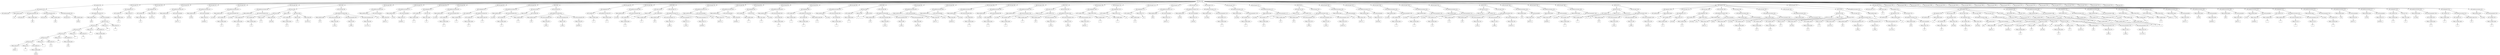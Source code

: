 /*
 * AST in dot format generated by phc -- the PHP compiler
 */

digraph AST {
node_0 [label="AST_php_script"];
node_1 [label="AST_method (29)"];
node_2 [label="AST_signature (32)"];
node_3 [label="AST_method_mod"];
node_4 [label="Token_method_name"];
node_5 [label="fail", shape=box]
node_4 -> node_5;
node_6 [label="AST_formal_parameter (29)"];
node_7 [label="AST_type (29)"];
node_8 [label="Token_variable_name"];
node_9 [label="file", shape=box]
node_8 -> node_9;
node_6 -> node_8;
node_6 -> node_7;
node_10 [label="AST_formal_parameter (29)"];
node_11 [label="AST_type (29)"];
node_12 [label="Token_variable_name"];
node_13 [label="line", shape=box]
node_12 -> node_13;
node_10 -> node_12;
node_10 -> node_11;
node_14 [label="AST_formal_parameter (29)"];
node_15 [label="AST_type (29)"];
node_16 [label="Token_variable_name"];
node_17 [label="reason", shape=box]
node_16 -> node_17;
node_14 -> node_16;
node_14 -> node_15;
node_2 -> node_14;
node_2 -> node_10;
node_2 -> node_6;
node_2 -> node_4;
node_2 -> node_3;
node_18 [label="AST_eval_expr (31)"];
node_19 [label="AST_method_invocation (31)"];
node_20 [label="Token_method_name"];
node_21 [label="print", shape=box]
node_20 -> node_21;
node_22 [label="AST_actual_parameter"];
node_23 [label="AST_bin_op (31)"];
node_24 [label="AST_bin_op (31)"];
node_25 [label="AST_bin_op (31)"];
node_26 [label="AST_bin_op (31)"];
node_27 [label="AST_bin_op (31)"];
node_28 [label="AST_bin_op (31)"];
node_29 [label="Token_string (31)"];
node_30 [label="Failure: '", shape=box]
node_29 -> node_30;
node_31 [label="Token_op (31)"];
node_32 [label=".", shape=box]
node_31 -> node_32;
node_33 [label="AST_variable (31)"];
node_34 [label="Token_variable_name"];
node_35 [label="reason", shape=box]
node_34 -> node_35;
node_33 -> node_34;
node_28 -> node_33;
node_28 -> node_31;
node_28 -> node_29;
node_36 [label="Token_op (31)"];
node_37 [label=".", shape=box]
node_36 -> node_37;
node_38 [label="Token_string (31)"];
node_39 [label="' on ", shape=box]
node_38 -> node_39;
node_27 -> node_38;
node_27 -> node_36;
node_27 -> node_28;
node_40 [label="Token_op (31)"];
node_41 [label=".", shape=box]
node_40 -> node_41;
node_42 [label="AST_variable (31)"];
node_43 [label="Token_variable_name"];
node_44 [label="file", shape=box]
node_43 -> node_44;
node_42 -> node_43;
node_26 -> node_42;
node_26 -> node_40;
node_26 -> node_27;
node_45 [label="Token_op (31)"];
node_46 [label=".", shape=box]
node_45 -> node_46;
node_47 [label="Token_string (31)"];
node_48 [label=":", shape=box]
node_47 -> node_48;
node_25 -> node_47;
node_25 -> node_45;
node_25 -> node_26;
node_49 [label="Token_op (31)"];
node_50 [label=".", shape=box]
node_49 -> node_50;
node_51 [label="AST_variable (31)"];
node_52 [label="Token_variable_name"];
node_53 [label="line", shape=box]
node_52 -> node_53;
node_51 -> node_52;
node_24 -> node_51;
node_24 -> node_49;
node_24 -> node_25;
node_54 [label="Token_op (31)"];
node_55 [label=".", shape=box]
node_54 -> node_55;
node_56 [label="Token_string (31)"];
node_57 [label="", shape=box]
node_56 -> node_57;
node_23 -> node_56;
node_23 -> node_54;
node_23 -> node_24;
node_22 -> node_23;
node_19 -> node_22;
node_19 -> node_20;
node_18 -> node_19;
node_1 -> node_18;
node_1 -> node_2;
node_58 [label="AST_eval_expr (37)"];
node_59 [label="AST_assignment (37)"];
node_60 [label="AST_variable (37)"];
node_61 [label="Token_variable_name"];
node_62 [label="a1", shape=box]
node_61 -> node_62;
node_60 -> node_61;
node_63 [label="Token_string (37)"];
node_64 [label="old value", shape=box]
node_63 -> node_64;
node_59 -> node_63;
node_59 -> node_60;
node_58 -> node_59;
node_65 [label="AST_eval_expr (38)"];
node_66 [label="AST_assignment (38)"];
node_67 [label="AST_variable (38)"];
node_68 [label="Token_variable_name"];
node_69 [label="a2", shape=box]
node_68 -> node_69;
node_67 -> node_68;
node_70 [label="Token_string (38)"];
node_71 [label="my old val..", shape=box]
node_70 -> node_71;
node_66 -> node_70;
node_66 -> node_67;
node_65 -> node_66;
node_72 [label="AST_eval_expr (40)"];
node_73 [label="AST_method_invocation (40)"];
node_74 [label="Token_method_name"];
node_75 [label="echo", shape=box]
node_74 -> node_75;
node_76 [label="AST_actual_parameter"];
node_77 [label="Token_string (40)"];
node_78 [label="about to i..", shape=box]
node_77 -> node_78;
node_76 -> node_77;
node_73 -> node_76;
node_73 -> node_74;
node_72 -> node_73;
node_79 [label="AST_eval_expr (41)"];
node_80 [label="AST_method_invocation (41)"];
node_81 [label="Token_method_name"];
node_82 [label="include", shape=box]
node_81 -> node_82;
node_83 [label="AST_actual_parameter"];
node_84 [label="Token_string (41)"];
node_85 [label="included_v..", shape=box]
node_84 -> node_85;
node_83 -> node_84;
node_80 -> node_83;
node_80 -> node_81;
node_79 -> node_80;
node_86 [label="AST_eval_expr (43)"];
node_87 [label="AST_method_invocation (43)"];
node_88 [label="Token_method_name"];
node_89 [label="var_dump", shape=box]
node_88 -> node_89;
node_90 [label="AST_actual_parameter (43)"];
node_91 [label="AST_variable (43)"];
node_92 [label="Token_variable_name"];
node_93 [label="a1", shape=box]
node_92 -> node_93;
node_91 -> node_92;
node_90 -> node_91;
node_87 -> node_90;
node_87 -> node_88;
node_86 -> node_87;
node_94 [label="AST_eval_expr (44)"];
node_95 [label="AST_method_invocation (44)"];
node_96 [label="Token_method_name"];
node_97 [label="var_dump", shape=box]
node_96 -> node_97;
node_98 [label="AST_actual_parameter (44)"];
node_99 [label="AST_variable (44)"];
node_100 [label="Token_variable_name"];
node_101 [label="a2", shape=box]
node_100 -> node_101;
node_99 -> node_100;
node_98 -> node_99;
node_95 -> node_98;
node_95 -> node_96;
node_94 -> node_95;
node_102 [label="AST_if (46)"];
node_103 [label="AST_bin_op (46)"];
node_104 [label="AST_bin_op (46)"];
node_105 [label="AST_variable (46)"];
node_106 [label="Token_variable_name"];
node_107 [label="a1", shape=box]
node_106 -> node_107;
node_105 -> node_106;
node_108 [label="Token_op (46)"];
node_109 [label="==", shape=box]
node_108 -> node_109;
node_110 [label="Token_string (46)"];
node_111 [label="old value", shape=box]
node_110 -> node_111;
node_104 -> node_110;
node_104 -> node_108;
node_104 -> node_105;
node_112 [label="Token_op (46)"];
node_113 [label="or", shape=box]
node_112 -> node_113;
node_114 [label="AST_bin_op (46)"];
node_115 [label="AST_variable (46)"];
node_116 [label="Token_variable_name"];
node_117 [label="a2", shape=box]
node_116 -> node_117;
node_115 -> node_116;
node_118 [label="Token_op (46)"];
node_119 [label="==", shape=box]
node_118 -> node_119;
node_120 [label="Token_string (46)"];
node_121 [label="my old val..", shape=box]
node_120 -> node_121;
node_114 -> node_120;
node_114 -> node_118;
node_114 -> node_115;
node_103 -> node_114;
node_103 -> node_112;
node_103 -> node_104;
node_122 [label="AST_eval_expr (48)"];
node_123 [label="AST_method_invocation (48)"];
node_124 [label="Token_method_name"];
node_125 [label="fail", shape=box]
node_124 -> node_125;
node_126 [label="AST_actual_parameter (48)"];
node_127 [label="Token_string (48)"];
node_128 [label="__FILE__", shape=box]
node_127 -> node_128;
node_126 -> node_127;
node_129 [label="AST_actual_parameter (48)"];
node_130 [label="Token_int (48)"];
node_131 [label="__LINE__", shape=box]
node_130 -> node_131;
node_129 -> node_130;
node_132 [label="AST_actual_parameter (48)"];
node_133 [label="Token_string (48)"];
node_134 [label="var overwr..", shape=box]
node_133 -> node_134;
node_132 -> node_133;
node_123 -> node_132;
node_123 -> node_129;
node_123 -> node_126;
node_123 -> node_124;
node_122 -> node_123;
node_102 -> node_122;
node_102 -> node_103;
node_135 [label="AST_eval_expr (56)"];
node_136 [label="AST_method_invocation (56)"];
node_137 [label="Token_method_name"];
node_138 [label="echo", shape=box]
node_137 -> node_138;
node_139 [label="AST_actual_parameter"];
node_140 [label="Token_string (56)"];
node_141 [label="about to i..", shape=box]
node_140 -> node_141;
node_139 -> node_140;
node_136 -> node_139;
node_136 -> node_137;
node_135 -> node_136;
node_142 [label="AST_eval_expr (57)"];
node_143 [label="AST_method_invocation (57)"];
node_144 [label="Token_method_name"];
node_145 [label="include", shape=box]
node_144 -> node_145;
node_146 [label="AST_actual_parameter"];
node_147 [label="Token_string (57)"];
node_148 [label="included_c..", shape=box]
node_147 -> node_148;
node_146 -> node_147;
node_143 -> node_146;
node_143 -> node_144;
node_142 -> node_143;
node_149 [label="AST_eval_expr (59)"];
node_150 [label="AST_assignment (59)"];
node_151 [label="AST_variable (59)"];
node_152 [label="Token_variable_name"];
node_153 [label="b", shape=box]
node_152 -> node_153;
node_151 -> node_152;
node_154 [label="AST_new (59)"];
node_155 [label="Token_class_name"];
node_156 [label="B", shape=box]
node_155 -> node_156;
node_154 -> node_155;
node_150 -> node_154;
node_150 -> node_151;
node_149 -> node_150;
node_157 [label="AST_eval_expr (60)"];
node_158 [label="AST_method_invocation (60)"];
node_159 [label="Token_method_name"];
node_160 [label="var_dump", shape=box]
node_159 -> node_160;
node_161 [label="AST_actual_parameter (60)"];
node_162 [label="AST_variable (60)"];
node_163 [label="Token_variable_name"];
node_164 [label="b", shape=box]
node_163 -> node_164;
node_162 -> node_163;
node_161 -> node_162;
node_158 -> node_161;
node_158 -> node_159;
node_157 -> node_158;
node_165 [label="AST_eval_expr (61)"];
node_166 [label="AST_assignment (61)"];
node_167 [label="AST_variable (61)"];
node_168 [label="Token_variable_name"];
node_169 [label="b", shape=box]
node_168 -> node_169;
node_167 -> node_168;
node_170 [label="AST_method_invocation (61)"];
node_171 [label="AST_variable (61)"];
node_172 [label="Token_variable_name"];
node_173 [label="b", shape=box]
node_172 -> node_173;
node_171 -> node_172;
node_174 [label="Token_method_name (61)"];
node_175 [label="b", shape=box]
node_174 -> node_175;
node_170 -> node_174;
node_170 -> node_171;
node_166 -> node_170;
node_166 -> node_167;
node_165 -> node_166;
node_176 [label="AST_eval_expr (62)"];
node_177 [label="AST_method_invocation (62)"];
node_178 [label="Token_method_name"];
node_179 [label="var_dump", shape=box]
node_178 -> node_179;
node_180 [label="AST_actual_parameter (62)"];
node_181 [label="AST_variable (62)"];
node_182 [label="Token_variable_name"];
node_183 [label="b", shape=box]
node_182 -> node_183;
node_181 -> node_182;
node_180 -> node_181;
node_177 -> node_180;
node_177 -> node_178;
node_176 -> node_177;
node_184 [label="AST_if (63)"];
node_185 [label="AST_unary_op (63)"];
node_186 [label="Token_op (63)"];
node_187 [label="!", shape=box]
node_186 -> node_187;
node_188 [label="AST_variable (63)"];
node_189 [label="Token_variable_name"];
node_190 [label="b", shape=box]
node_189 -> node_190;
node_188 -> node_189;
node_185 -> node_188;
node_185 -> node_186;
node_191 [label="AST_eval_expr (65)"];
node_192 [label="AST_method_invocation (65)"];
node_193 [label="Token_method_name"];
node_194 [label="fail", shape=box]
node_193 -> node_194;
node_195 [label="AST_actual_parameter (65)"];
node_196 [label="Token_string (65)"];
node_197 [label="__FILE__", shape=box]
node_196 -> node_197;
node_195 -> node_196;
node_198 [label="AST_actual_parameter (65)"];
node_199 [label="Token_int (65)"];
node_200 [label="__LINE__", shape=box]
node_199 -> node_200;
node_198 -> node_199;
node_201 [label="AST_actual_parameter (65)"];
node_202 [label="Token_string (65)"];
node_203 [label="included c..", shape=box]
node_202 -> node_203;
node_201 -> node_202;
node_192 -> node_201;
node_192 -> node_198;
node_192 -> node_195;
node_192 -> node_193;
node_191 -> node_192;
node_184 -> node_191;
node_184 -> node_185;
node_204 [label="AST_eval_expr (67)"];
node_205 [label="AST_assignment (67)"];
node_206 [label="AST_variable (67)"];
node_207 [label="Token_variable_name"];
node_208 [label="b", shape=box]
node_207 -> node_208;
node_206 -> node_207;
node_209 [label="AST_method_invocation (67)"];
node_210 [label="Token_method_name"];
node_211 [label="b", shape=box]
node_210 -> node_211;
node_209 -> node_210;
node_205 -> node_209;
node_205 -> node_206;
node_204 -> node_205;
node_212 [label="AST_eval_expr (68)"];
node_213 [label="AST_method_invocation (68)"];
node_214 [label="Token_method_name"];
node_215 [label="var_dump", shape=box]
node_214 -> node_215;
node_216 [label="AST_actual_parameter (68)"];
node_217 [label="AST_variable (68)"];
node_218 [label="Token_variable_name"];
node_219 [label="b", shape=box]
node_218 -> node_219;
node_217 -> node_218;
node_216 -> node_217;
node_213 -> node_216;
node_213 -> node_214;
node_212 -> node_213;
node_220 [label="AST_if (69)"];
node_221 [label="AST_unary_op (69)"];
node_222 [label="Token_op (69)"];
node_223 [label="!", shape=box]
node_222 -> node_223;
node_224 [label="AST_variable (69)"];
node_225 [label="Token_variable_name"];
node_226 [label="b", shape=box]
node_225 -> node_226;
node_224 -> node_225;
node_221 -> node_224;
node_221 -> node_222;
node_227 [label="AST_eval_expr (71)"];
node_228 [label="AST_method_invocation (71)"];
node_229 [label="Token_method_name"];
node_230 [label="fail", shape=box]
node_229 -> node_230;
node_231 [label="AST_actual_parameter (71)"];
node_232 [label="Token_string (71)"];
node_233 [label="__FILE__", shape=box]
node_232 -> node_233;
node_231 -> node_232;
node_234 [label="AST_actual_parameter (71)"];
node_235 [label="Token_int (71)"];
node_236 [label="__LINE__", shape=box]
node_235 -> node_236;
node_234 -> node_235;
node_237 [label="AST_actual_parameter (71)"];
node_238 [label="Token_string (71)"];
node_239 [label="included f..", shape=box]
node_238 -> node_239;
node_237 -> node_238;
node_228 -> node_237;
node_228 -> node_234;
node_228 -> node_231;
node_228 -> node_229;
node_227 -> node_228;
node_220 -> node_227;
node_220 -> node_221;
node_240 [label="AST_eval_expr (79)"];
node_241 [label="AST_method_invocation (79)"];
node_242 [label="Token_method_name"];
node_243 [label="echo", shape=box]
node_242 -> node_243;
node_244 [label="AST_actual_parameter"];
node_245 [label="Token_string (79)"];
node_246 [label="about to i..", shape=box]
node_245 -> node_246;
node_244 -> node_245;
node_241 -> node_244;
node_241 -> node_242;
node_240 -> node_241;
node_247 [label="AST_eval_expr (80)"];
node_248 [label="AST_method_invocation (80)"];
node_249 [label="Token_method_name"];
node_250 [label="include", shape=box]
node_249 -> node_250;
node_251 [label="AST_actual_parameter"];
node_252 [label="Token_string (80)"];
node_253 [label="included_c..", shape=box]
node_252 -> node_253;
node_251 -> node_252;
node_248 -> node_251;
node_248 -> node_249;
node_247 -> node_248;
node_254 [label="AST_eval_expr (82)"];
node_255 [label="AST_assignment (82)"];
node_256 [label="AST_variable (82)"];
node_257 [label="Token_variable_name"];
node_258 [label="c", shape=box]
node_257 -> node_258;
node_256 -> node_257;
node_259 [label="AST_new (82)"];
node_260 [label="Token_class_name"];
node_261 [label="C", shape=box]
node_260 -> node_261;
node_259 -> node_260;
node_255 -> node_259;
node_255 -> node_256;
node_254 -> node_255;
node_262 [label="AST_eval_expr (83)"];
node_263 [label="AST_method_invocation (83)"];
node_264 [label="Token_method_name"];
node_265 [label="var_dump", shape=box]
node_264 -> node_265;
node_266 [label="AST_actual_parameter (83)"];
node_267 [label="AST_variable (83)"];
node_268 [label="Token_variable_name"];
node_269 [label="c", shape=box]
node_268 -> node_269;
node_267 -> node_268;
node_266 -> node_267;
node_263 -> node_266;
node_263 -> node_264;
node_262 -> node_263;
node_270 [label="AST_eval_expr (84)"];
node_271 [label="AST_assignment (84)"];
node_272 [label="AST_variable (84)"];
node_273 [label="Token_variable_name"];
node_274 [label="c", shape=box]
node_273 -> node_274;
node_272 -> node_273;
node_275 [label="AST_method_invocation (84)"];
node_276 [label="AST_variable (84)"];
node_277 [label="Token_variable_name"];
node_278 [label="c", shape=box]
node_277 -> node_278;
node_276 -> node_277;
node_279 [label="Token_method_name (84)"];
node_280 [label="cc", shape=box]
node_279 -> node_280;
node_275 -> node_279;
node_275 -> node_276;
node_271 -> node_275;
node_271 -> node_272;
node_270 -> node_271;
node_281 [label="AST_eval_expr (85)"];
node_282 [label="AST_method_invocation (85)"];
node_283 [label="Token_method_name"];
node_284 [label="var_dump", shape=box]
node_283 -> node_284;
node_285 [label="AST_actual_parameter (85)"];
node_286 [label="AST_variable (85)"];
node_287 [label="Token_variable_name"];
node_288 [label="c", shape=box]
node_287 -> node_288;
node_286 -> node_287;
node_285 -> node_286;
node_282 -> node_285;
node_282 -> node_283;
node_281 -> node_282;
node_289 [label="AST_if (86)"];
node_290 [label="AST_bin_op (86)"];
node_291 [label="AST_variable (86)"];
node_292 [label="Token_variable_name"];
node_293 [label="c", shape=box]
node_292 -> node_293;
node_291 -> node_292;
node_294 [label="Token_op (86)"];
node_295 [label="!=", shape=box]
node_294 -> node_295;
node_296 [label="Token_int (86)"];
node_297 [label="7", shape=box]
node_296 -> node_297;
node_290 -> node_296;
node_290 -> node_294;
node_290 -> node_291;
node_298 [label="AST_eval_expr (88)"];
node_299 [label="AST_method_invocation (88)"];
node_300 [label="Token_method_name"];
node_301 [label="fail", shape=box]
node_300 -> node_301;
node_302 [label="AST_actual_parameter (88)"];
node_303 [label="Token_string (88)"];
node_304 [label="__FILE__", shape=box]
node_303 -> node_304;
node_302 -> node_303;
node_305 [label="AST_actual_parameter (88)"];
node_306 [label="Token_int (88)"];
node_307 [label="__LINE__", shape=box]
node_306 -> node_307;
node_305 -> node_306;
node_308 [label="AST_actual_parameter (88)"];
node_309 [label="Token_string (88)"];
node_310 [label="class with..", shape=box]
node_309 -> node_310;
node_308 -> node_309;
node_299 -> node_308;
node_299 -> node_305;
node_299 -> node_302;
node_299 -> node_300;
node_298 -> node_299;
node_289 -> node_298;
node_289 -> node_290;
node_311 [label="AST_eval_expr (95)"];
node_312 [label="AST_method_invocation (95)"];
node_313 [label="Token_method_name"];
node_314 [label="echo", shape=box]
node_313 -> node_314;
node_315 [label="AST_actual_parameter"];
node_316 [label="Token_string (95)"];
node_317 [label="about to i..", shape=box]
node_316 -> node_317;
node_315 -> node_316;
node_312 -> node_315;
node_312 -> node_313;
node_311 -> node_312;
node_318 [label="AST_eval_expr (96)"];
node_319 [label="AST_method_invocation (96)"];
node_320 [label="Token_method_name"];
node_321 [label="include", shape=box]
node_320 -> node_321;
node_322 [label="AST_actual_parameter"];
node_323 [label="Token_string (96)"];
node_324 [label="include_di..", shape=box]
node_323 -> node_324;
node_322 -> node_323;
node_319 -> node_322;
node_319 -> node_320;
node_318 -> node_319;
node_325 [label="AST_eval_expr (98)"];
node_326 [label="AST_method_invocation (98)"];
node_327 [label="Token_method_name"];
node_328 [label="var_dump", shape=box]
node_327 -> node_328;
node_329 [label="AST_actual_parameter (98)"];
node_330 [label="AST_variable (98)"];
node_331 [label="Token_variable_name"];
node_332 [label="f", shape=box]
node_331 -> node_332;
node_330 -> node_331;
node_329 -> node_330;
node_326 -> node_329;
node_326 -> node_327;
node_325 -> node_326;
node_333 [label="AST_eval_expr (99)"];
node_334 [label="AST_method_invocation (99)"];
node_335 [label="Token_method_name"];
node_336 [label="var_dump", shape=box]
node_335 -> node_336;
node_337 [label="AST_actual_parameter (99)"];
node_338 [label="AST_variable (99)"];
node_339 [label="Token_variable_name"];
node_340 [label="a", shape=box]
node_339 -> node_340;
node_338 -> node_339;
node_337 -> node_338;
node_334 -> node_337;
node_334 -> node_335;
node_333 -> node_334;
node_341 [label="AST_eval_expr (100)"];
node_342 [label="AST_method_invocation (100)"];
node_343 [label="Token_method_name"];
node_344 [label="var_dump", shape=box]
node_343 -> node_344;
node_345 [label="AST_actual_parameter (100)"];
node_346 [label="AST_variable (100)"];
node_347 [label="Token_variable_name"];
node_348 [label="x", shape=box]
node_347 -> node_348;
node_346 -> node_347;
node_345 -> node_346;
node_342 -> node_345;
node_342 -> node_343;
node_341 -> node_342;
node_349 [label="AST_if (101)"];
node_350 [label="AST_unary_op (101)"];
node_351 [label="Token_op (101)"];
node_352 [label="!", shape=box]
node_351 -> node_352;
node_353 [label="AST_variable (101)"];
node_354 [label="Token_variable_name"];
node_355 [label="x", shape=box]
node_354 -> node_355;
node_353 -> node_354;
node_350 -> node_353;
node_350 -> node_351;
node_356 [label="AST_eval_expr (103)"];
node_357 [label="AST_method_invocation (103)"];
node_358 [label="Token_method_name"];
node_359 [label="fail", shape=box]
node_358 -> node_359;
node_360 [label="AST_actual_parameter (103)"];
node_361 [label="Token_string (103)"];
node_362 [label="__FILE__", shape=box]
node_361 -> node_362;
node_360 -> node_361;
node_363 [label="AST_actual_parameter (103)"];
node_364 [label="Token_int (103)"];
node_365 [label="__LINE__", shape=box]
node_364 -> node_365;
node_363 -> node_364;
node_366 [label="AST_actual_parameter (103)"];
node_367 [label="Token_string (103)"];
node_368 [label="directory ..", shape=box]
node_367 -> node_368;
node_366 -> node_367;
node_357 -> node_366;
node_357 -> node_363;
node_357 -> node_360;
node_357 -> node_358;
node_356 -> node_357;
node_349 -> node_356;
node_349 -> node_350;
node_369 [label="AST_eval_expr (109)"];
node_370 [label="AST_assignment (109)"];
node_371 [label="AST_variable (109)"];
node_372 [label="Token_variable_name"];
node_373 [label="x", shape=box]
node_372 -> node_373;
node_371 -> node_372;
node_374 [label="Token_string (109)"];
node_375 [label="zzz", shape=box]
node_374 -> node_375;
node_370 -> node_374;
node_370 -> node_371;
node_369 -> node_370;
node_376 [label="AST_eval_expr (110)"];
node_377 [label="AST_assignment (110)"];
node_378 [label="AST_variable (110)"];
node_379 [label="Token_variable_name"];
node_380 [label="y", shape=box]
node_379 -> node_380;
node_378 -> node_379;
node_381 [label="Token_string (110)"];
node_382 [label="zzz", shape=box]
node_381 -> node_382;
node_377 -> node_381;
node_377 -> node_378;
node_376 -> node_377;
node_383 [label="AST_eval_expr (111)"];
node_384 [label="AST_assignment (111)"];
node_385 [label="AST_variable (111)"];
node_386 [label="Token_variable_name"];
node_387 [label="xx", shape=box]
node_386 -> node_387;
node_385 -> node_386;
node_388 [label="Token_string (111)"];
node_389 [label="zzz", shape=box]
node_388 -> node_389;
node_384 -> node_388;
node_384 -> node_385;
node_383 -> node_384;
node_390 [label="AST_eval_expr (112)"];
node_391 [label="AST_method_invocation (112)"];
node_392 [label="Token_method_name"];
node_393 [label="echo", shape=box]
node_392 -> node_393;
node_394 [label="AST_actual_parameter"];
node_395 [label="Token_string (112)"];
node_396 [label="about to i..", shape=box]
node_395 -> node_396;
node_394 -> node_395;
node_391 -> node_394;
node_391 -> node_392;
node_390 -> node_391;
node_397 [label="AST_eval_expr (113)"];
node_398 [label="AST_method_invocation (113)"];
node_399 [label="Token_method_name"];
node_400 [label="include", shape=box]
node_399 -> node_400;
node_401 [label="AST_actual_parameter"];
node_402 [label="Token_string (113)"];
node_403 [label="./test/sub..", shape=box]
node_402 -> node_403;
node_401 -> node_402;
node_398 -> node_401;
node_398 -> node_399;
node_397 -> node_398;
node_404 [label="AST_eval_expr (115)"];
node_405 [label="AST_method_invocation (115)"];
node_406 [label="Token_method_name"];
node_407 [label="var_dump", shape=box]
node_406 -> node_407;
node_408 [label="AST_actual_parameter (115)"];
node_409 [label="AST_variable (115)"];
node_410 [label="Token_variable_name"];
node_411 [label="x", shape=box]
node_410 -> node_411;
node_409 -> node_410;
node_408 -> node_409;
node_405 -> node_408;
node_405 -> node_406;
node_404 -> node_405;
node_412 [label="AST_eval_expr (116)"];
node_413 [label="AST_method_invocation (116)"];
node_414 [label="Token_method_name"];
node_415 [label="var_dump", shape=box]
node_414 -> node_415;
node_416 [label="AST_actual_parameter (116)"];
node_417 [label="AST_variable (116)"];
node_418 [label="Token_variable_name"];
node_419 [label="y", shape=box]
node_418 -> node_419;
node_417 -> node_418;
node_416 -> node_417;
node_413 -> node_416;
node_413 -> node_414;
node_412 -> node_413;
node_420 [label="AST_eval_expr (117)"];
node_421 [label="AST_method_invocation (117)"];
node_422 [label="Token_method_name"];
node_423 [label="var_dump", shape=box]
node_422 -> node_423;
node_424 [label="AST_actual_parameter (117)"];
node_425 [label="AST_variable (117)"];
node_426 [label="Token_variable_name"];
node_427 [label="xx", shape=box]
node_426 -> node_427;
node_425 -> node_426;
node_424 -> node_425;
node_421 -> node_424;
node_421 -> node_422;
node_420 -> node_421;
node_428 [label="AST_if (118)"];
node_429 [label="AST_unary_op (118)"];
node_430 [label="Token_op (118)"];
node_431 [label="!", shape=box]
node_430 -> node_431;
node_432 [label="AST_variable (118)"];
node_433 [label="Token_variable_name"];
node_434 [label="xx", shape=box]
node_433 -> node_434;
node_432 -> node_433;
node_429 -> node_432;
node_429 -> node_430;
node_435 [label="AST_eval_expr (120)"];
node_436 [label="AST_method_invocation (120)"];
node_437 [label="Token_method_name"];
node_438 [label="fail", shape=box]
node_437 -> node_438;
node_439 [label="AST_actual_parameter (120)"];
node_440 [label="Token_string (120)"];
node_441 [label="__FILE__", shape=box]
node_440 -> node_441;
node_439 -> node_440;
node_442 [label="AST_actual_parameter (120)"];
node_443 [label="Token_int (120)"];
node_444 [label="__LINE__", shape=box]
node_443 -> node_444;
node_442 -> node_443;
node_445 [label="AST_actual_parameter (120)"];
node_446 [label="Token_string (120)"];
node_447 [label="current wo..", shape=box]
node_446 -> node_447;
node_445 -> node_446;
node_436 -> node_445;
node_436 -> node_442;
node_436 -> node_439;
node_436 -> node_437;
node_435 -> node_436;
node_428 -> node_435;
node_428 -> node_429;
node_448 [label="AST_eval_expr (126)"];
node_449 [label="AST_method_invocation (126)"];
node_450 [label="Token_method_name"];
node_451 [label="echo", shape=box]
node_450 -> node_451;
node_452 [label="AST_actual_parameter"];
node_453 [label="Token_string (126)"];
node_454 [label="about to i..", shape=box]
node_453 -> node_454;
node_452 -> node_453;
node_449 -> node_452;
node_449 -> node_450;
node_448 -> node_449;
node_455 [label="AST_eval_expr (127)"];
node_456 [label="AST_method_invocation (127)"];
node_457 [label="Token_method_name"];
node_458 [label="include", shape=box]
node_457 -> node_458;
node_459 [label="AST_actual_parameter"];
node_460 [label="Token_string (127)"];
node_461 [label="test/subje..", shape=box]
node_460 -> node_461;
node_459 -> node_460;
node_456 -> node_459;
node_456 -> node_457;
node_455 -> node_456;
node_462 [label="AST_eval_expr (129)"];
node_463 [label="AST_method_invocation (129)"];
node_464 [label="Token_method_name"];
node_465 [label="var_dump", shape=box]
node_464 -> node_465;
node_466 [label="AST_actual_parameter (129)"];
node_467 [label="AST_variable (129)"];
node_468 [label="Token_variable_name"];
node_469 [label="x", shape=box]
node_468 -> node_469;
node_467 -> node_468;
node_466 -> node_467;
node_463 -> node_466;
node_463 -> node_464;
node_462 -> node_463;
node_470 [label="AST_eval_expr (130)"];
node_471 [label="AST_method_invocation (130)"];
node_472 [label="Token_method_name"];
node_473 [label="var_dump", shape=box]
node_472 -> node_473;
node_474 [label="AST_actual_parameter (130)"];
node_475 [label="AST_variable (130)"];
node_476 [label="Token_variable_name"];
node_477 [label="y", shape=box]
node_476 -> node_477;
node_475 -> node_476;
node_474 -> node_475;
node_471 -> node_474;
node_471 -> node_472;
node_470 -> node_471;
node_478 [label="AST_eval_expr (131)"];
node_479 [label="AST_method_invocation (131)"];
node_480 [label="Token_method_name"];
node_481 [label="var_dump", shape=box]
node_480 -> node_481;
node_482 [label="AST_actual_parameter (131)"];
node_483 [label="AST_variable (131)"];
node_484 [label="Token_variable_name"];
node_485 [label="xx", shape=box]
node_484 -> node_485;
node_483 -> node_484;
node_482 -> node_483;
node_479 -> node_482;
node_479 -> node_480;
node_478 -> node_479;
node_486 [label="AST_if (132)"];
node_487 [label="AST_unary_op (132)"];
node_488 [label="Token_op (132)"];
node_489 [label="!", shape=box]
node_488 -> node_489;
node_490 [label="AST_variable (132)"];
node_491 [label="Token_variable_name"];
node_492 [label="xx", shape=box]
node_491 -> node_492;
node_490 -> node_491;
node_487 -> node_490;
node_487 -> node_488;
node_493 [label="AST_eval_expr (134)"];
node_494 [label="AST_method_invocation (134)"];
node_495 [label="Token_method_name"];
node_496 [label="fail", shape=box]
node_495 -> node_496;
node_497 [label="AST_actual_parameter (134)"];
node_498 [label="Token_string (134)"];
node_499 [label="__FILE__", shape=box]
node_498 -> node_499;
node_497 -> node_498;
node_500 [label="AST_actual_parameter (134)"];
node_501 [label="Token_int (134)"];
node_502 [label="__LINE__", shape=box]
node_501 -> node_502;
node_500 -> node_501;
node_503 [label="AST_actual_parameter (134)"];
node_504 [label="Token_string (134)"];
node_505 [label="current wo..", shape=box]
node_504 -> node_505;
node_503 -> node_504;
node_494 -> node_503;
node_494 -> node_500;
node_494 -> node_497;
node_494 -> node_495;
node_493 -> node_494;
node_486 -> node_493;
node_486 -> node_487;
node_506 [label="AST_eval_expr (144)"];
node_507 [label="AST_method_invocation (144)"];
node_508 [label="Token_method_name"];
node_509 [label="echo", shape=box]
node_508 -> node_509;
node_510 [label="AST_actual_parameter"];
node_511 [label="Token_string (144)"];
node_512 [label="about to i..", shape=box]
node_511 -> node_512;
node_510 -> node_511;
node_507 -> node_510;
node_507 -> node_508;
node_506 -> node_507;
node_513 [label="AST_eval_expr (145)"];
node_514 [label="AST_method_invocation (145)"];
node_515 [label="Token_method_name"];
node_516 [label="require", shape=box]
node_515 -> node_516;
node_517 [label="AST_actual_parameter"];
node_518 [label="Token_string (145)"];
node_519 [label="included_r..", shape=box]
node_518 -> node_519;
node_517 -> node_518;
node_514 -> node_517;
node_514 -> node_515;
node_513 -> node_514;
node_520 [label="AST_eval_expr (146)"];
node_521 [label="AST_method_invocation (146)"];
node_522 [label="Token_method_name"];
node_523 [label="var_dump", shape=box]
node_522 -> node_523;
node_524 [label="AST_actual_parameter (146)"];
node_525 [label="AST_variable (146)"];
node_526 [label="Token_variable_name"];
node_527 [label="f", shape=box]
node_526 -> node_527;
node_525 -> node_526;
node_524 -> node_525;
node_521 -> node_524;
node_521 -> node_522;
node_520 -> node_521;
node_528 [label="AST_if (147)"];
node_529 [label="AST_bin_op (147)"];
node_530 [label="AST_variable (147)"];
node_531 [label="Token_variable_name"];
node_532 [label="f", shape=box]
node_531 -> node_532;
node_530 -> node_531;
node_533 [label="Token_op (147)"];
node_534 [label="!==", shape=box]
node_533 -> node_534;
node_535 [label="Token_int (147)"];
node_536 [label="26", shape=box]
node_535 -> node_536;
node_529 -> node_535;
node_529 -> node_533;
node_529 -> node_530;
node_537 [label="AST_eval_expr (149)"];
node_538 [label="AST_method_invocation (149)"];
node_539 [label="Token_method_name"];
node_540 [label="fail", shape=box]
node_539 -> node_540;
node_541 [label="AST_actual_parameter (149)"];
node_542 [label="Token_string (149)"];
node_543 [label="__FILE__", shape=box]
node_542 -> node_543;
node_541 -> node_542;
node_544 [label="AST_actual_parameter (149)"];
node_545 [label="Token_int (149)"];
node_546 [label="__LINE__", shape=box]
node_545 -> node_546;
node_544 -> node_545;
node_547 [label="AST_actual_parameter (149)"];
node_548 [label="Token_string (149)"];
node_549 [label="recursive ..", shape=box]
node_548 -> node_549;
node_547 -> node_548;
node_538 -> node_547;
node_538 -> node_544;
node_538 -> node_541;
node_538 -> node_539;
node_537 -> node_538;
node_528 -> node_537;
node_528 -> node_529;
node_550 [label="AST_method (155)"];
node_551 [label="AST_signature (169)"];
node_552 [label="AST_method_mod"];
node_553 [label="Token_method_name"];
node_554 [label="g", shape=box]
node_553 -> node_554;
node_551 -> node_553;
node_551 -> node_552;
node_555 [label="AST_eval_expr (157)"];
node_556 [label="AST_assignment (157)"];
node_557 [label="AST_variable (157)"];
node_558 [label="Token_variable_name"];
node_559 [label="a1", shape=box]
node_558 -> node_559;
node_557 -> node_558;
node_560 [label="Token_string (157)"];
node_561 [label="old string", shape=box]
node_560 -> node_561;
node_556 -> node_560;
node_556 -> node_557;
node_555 -> node_556;
node_562 [label="AST_eval_expr (158)"];
node_563 [label="AST_assignment (158)"];
node_564 [label="AST_variable (158)"];
node_565 [label="Token_variable_name"];
node_566 [label="a2", shape=box]
node_565 -> node_566;
node_564 -> node_565;
node_567 [label="Token_string (158)"];
node_568 [label="old string", shape=box]
node_567 -> node_568;
node_563 -> node_567;
node_563 -> node_564;
node_562 -> node_563;
node_569 [label="AST_eval_expr (159)"];
node_570 [label="AST_method_invocation (159)"];
node_571 [label="Token_method_name"];
node_572 [label="echo", shape=box]
node_571 -> node_572;
node_573 [label="AST_actual_parameter"];
node_574 [label="Token_string (159)"];
node_575 [label="about to i..", shape=box]
node_574 -> node_575;
node_573 -> node_574;
node_570 -> node_573;
node_570 -> node_571;
node_569 -> node_570;
node_576 [label="AST_eval_expr (160)"];
node_577 [label="AST_method_invocation (160)"];
node_578 [label="Token_method_name"];
node_579 [label="require", shape=box]
node_578 -> node_579;
node_580 [label="AST_actual_parameter"];
node_581 [label="Token_string (160)"];
node_582 [label="included_v..", shape=box]
node_581 -> node_582;
node_580 -> node_581;
node_577 -> node_580;
node_577 -> node_578;
node_576 -> node_577;
node_583 [label="AST_eval_expr (162)"];
node_584 [label="AST_method_invocation (162)"];
node_585 [label="Token_method_name"];
node_586 [label="var_dump", shape=box]
node_585 -> node_586;
node_587 [label="AST_actual_parameter (162)"];
node_588 [label="AST_variable (162)"];
node_589 [label="Token_variable_name"];
node_590 [label="a1", shape=box]
node_589 -> node_590;
node_588 -> node_589;
node_587 -> node_588;
node_584 -> node_587;
node_584 -> node_585;
node_583 -> node_584;
node_591 [label="AST_eval_expr (163)"];
node_592 [label="AST_method_invocation (163)"];
node_593 [label="Token_method_name"];
node_594 [label="var_dump", shape=box]
node_593 -> node_594;
node_595 [label="AST_actual_parameter (163)"];
node_596 [label="AST_variable (163)"];
node_597 [label="Token_variable_name"];
node_598 [label="a2", shape=box]
node_597 -> node_598;
node_596 -> node_597;
node_595 -> node_596;
node_592 -> node_595;
node_592 -> node_593;
node_591 -> node_592;
node_599 [label="AST_if (165)"];
node_600 [label="AST_bin_op (165)"];
node_601 [label="AST_bin_op (165)"];
node_602 [label="AST_variable (165)"];
node_603 [label="Token_variable_name"];
node_604 [label="a1", shape=box]
node_603 -> node_604;
node_602 -> node_603;
node_605 [label="Token_op (165)"];
node_606 [label="==", shape=box]
node_605 -> node_606;
node_607 [label="Token_string (165)"];
node_608 [label="old value", shape=box]
node_607 -> node_608;
node_601 -> node_607;
node_601 -> node_605;
node_601 -> node_602;
node_609 [label="Token_op (165)"];
node_610 [label="or", shape=box]
node_609 -> node_610;
node_611 [label="AST_bin_op (165)"];
node_612 [label="AST_variable (165)"];
node_613 [label="Token_variable_name"];
node_614 [label="a2", shape=box]
node_613 -> node_614;
node_612 -> node_613;
node_615 [label="Token_op (165)"];
node_616 [label="==", shape=box]
node_615 -> node_616;
node_617 [label="Token_string (165)"];
node_618 [label="my old val..", shape=box]
node_617 -> node_618;
node_611 -> node_617;
node_611 -> node_615;
node_611 -> node_612;
node_600 -> node_611;
node_600 -> node_609;
node_600 -> node_601;
node_619 [label="AST_eval_expr (167)"];
node_620 [label="AST_method_invocation (167)"];
node_621 [label="Token_method_name"];
node_622 [label="fail", shape=box]
node_621 -> node_622;
node_623 [label="AST_actual_parameter (167)"];
node_624 [label="Token_string (167)"];
node_625 [label="__FILE__", shape=box]
node_624 -> node_625;
node_623 -> node_624;
node_626 [label="AST_actual_parameter (167)"];
node_627 [label="Token_int (167)"];
node_628 [label="__LINE__", shape=box]
node_627 -> node_628;
node_626 -> node_627;
node_629 [label="AST_actual_parameter (167)"];
node_630 [label="Token_string (167)"];
node_631 [label="var overwr..", shape=box]
node_630 -> node_631;
node_629 -> node_630;
node_620 -> node_629;
node_620 -> node_626;
node_620 -> node_623;
node_620 -> node_621;
node_619 -> node_620;
node_599 -> node_619;
node_599 -> node_600;
node_550 -> node_599;
node_550 -> node_591;
node_550 -> node_583;
node_550 -> node_576;
node_550 -> node_569;
node_550 -> node_562;
node_550 -> node_555;
node_550 -> node_551;
node_632 [label="AST_eval_expr (170)"];
node_633 [label="AST_method_invocation (170)"];
node_634 [label="Token_method_name"];
node_635 [label="g", shape=box]
node_634 -> node_635;
node_633 -> node_634;
node_632 -> node_633;
node_636 [label="AST_class_def (174)"];
node_637 [label="AST_class_mod (174)"];
node_638 [label="Token_class_name"];
node_639 [label="H", shape=box]
node_638 -> node_639;
node_640 [label="AST_method (176)"];
node_641 [label="AST_signature (179)"];
node_642 [label="AST_method_mod"];
node_643 [label="Token_method_name"];
node_644 [label="H", shape=box]
node_643 -> node_644;
node_641 -> node_643;
node_641 -> node_642;
node_645 [label="AST_eval_expr (178)"];
node_646 [label="AST_method_invocation (178)"];
node_647 [label="Token_method_name"];
node_648 [label="echo", shape=box]
node_647 -> node_648;
node_649 [label="AST_actual_parameter"];
node_650 [label="Token_string (178)"];
node_651 [label="H", shape=box]
node_650 -> node_651;
node_649 -> node_650;
node_646 -> node_649;
node_646 -> node_647;
node_645 -> node_646;
node_640 -> node_645;
node_640 -> node_641;
node_652 [label="AST_method (181)"];
node_653 [label="AST_signature (193)"];
node_654 [label="AST_method_mod"];
node_655 [label="Token_method_name"];
node_656 [label="g", shape=box]
node_655 -> node_656;
node_653 -> node_655;
node_653 -> node_654;
node_657 [label="AST_eval_expr (183)"];
node_658 [label="AST_assignment (183)"];
node_659 [label="AST_variable (183)"];
node_660 [label="Token_variable_name"];
node_661 [label="a1", shape=box]
node_660 -> node_661;
node_659 -> node_660;
node_662 [label="Token_string (183)"];
node_663 [label="old string", shape=box]
node_662 -> node_663;
node_658 -> node_662;
node_658 -> node_659;
node_657 -> node_658;
node_664 [label="AST_eval_expr (184)"];
node_665 [label="AST_assignment (184)"];
node_666 [label="AST_variable (184)"];
node_667 [label="Token_variable_name"];
node_668 [label="a2", shape=box]
node_667 -> node_668;
node_666 -> node_667;
node_669 [label="Token_string (184)"];
node_670 [label="old string", shape=box]
node_669 -> node_670;
node_665 -> node_669;
node_665 -> node_666;
node_664 -> node_665;
node_671 [label="AST_eval_expr (186)"];
node_672 [label="AST_method_invocation (186)"];
node_673 [label="Token_method_name"];
node_674 [label="echo", shape=box]
node_673 -> node_674;
node_675 [label="AST_actual_parameter"];
node_676 [label="Token_string (186)"];
node_677 [label="about to i..", shape=box]
node_676 -> node_677;
node_675 -> node_676;
node_672 -> node_675;
node_672 -> node_673;
node_671 -> node_672;
node_678 [label="AST_eval_expr (187)"];
node_679 [label="AST_method_invocation (187)"];
node_680 [label="Token_method_name"];
node_681 [label="include", shape=box]
node_680 -> node_681;
node_682 [label="AST_actual_parameter"];
node_683 [label="Token_string (187)"];
node_684 [label="included_v..", shape=box]
node_683 -> node_684;
node_682 -> node_683;
node_679 -> node_682;
node_679 -> node_680;
node_678 -> node_679;
node_685 [label="AST_if (189)"];
node_686 [label="AST_bin_op (189)"];
node_687 [label="AST_bin_op (189)"];
node_688 [label="AST_variable (189)"];
node_689 [label="Token_variable_name"];
node_690 [label="a1", shape=box]
node_689 -> node_690;
node_688 -> node_689;
node_691 [label="Token_op (189)"];
node_692 [label="==", shape=box]
node_691 -> node_692;
node_693 [label="Token_string (189)"];
node_694 [label="old value", shape=box]
node_693 -> node_694;
node_687 -> node_693;
node_687 -> node_691;
node_687 -> node_688;
node_695 [label="Token_op (189)"];
node_696 [label="or", shape=box]
node_695 -> node_696;
node_697 [label="AST_bin_op (189)"];
node_698 [label="AST_variable (189)"];
node_699 [label="Token_variable_name"];
node_700 [label="a2", shape=box]
node_699 -> node_700;
node_698 -> node_699;
node_701 [label="Token_op (189)"];
node_702 [label="==", shape=box]
node_701 -> node_702;
node_703 [label="Token_string (189)"];
node_704 [label="my old val..", shape=box]
node_703 -> node_704;
node_697 -> node_703;
node_697 -> node_701;
node_697 -> node_698;
node_686 -> node_697;
node_686 -> node_695;
node_686 -> node_687;
node_705 [label="AST_eval_expr (191)"];
node_706 [label="AST_method_invocation (191)"];
node_707 [label="Token_method_name"];
node_708 [label="fail", shape=box]
node_707 -> node_708;
node_709 [label="AST_actual_parameter (191)"];
node_710 [label="Token_string (191)"];
node_711 [label="__FILE__", shape=box]
node_710 -> node_711;
node_709 -> node_710;
node_712 [label="AST_actual_parameter (191)"];
node_713 [label="Token_int (191)"];
node_714 [label="__LINE__", shape=box]
node_713 -> node_714;
node_712 -> node_713;
node_715 [label="AST_actual_parameter (191)"];
node_716 [label="Token_string (191)"];
node_717 [label="var overwr..", shape=box]
node_716 -> node_717;
node_715 -> node_716;
node_706 -> node_715;
node_706 -> node_712;
node_706 -> node_709;
node_706 -> node_707;
node_705 -> node_706;
node_685 -> node_705;
node_685 -> node_686;
node_652 -> node_685;
node_652 -> node_678;
node_652 -> node_671;
node_652 -> node_664;
node_652 -> node_657;
node_652 -> node_653;
node_636 -> node_652;
node_636 -> node_640;
node_636 -> node_638;
node_636 -> node_637;
node_718 [label="AST_eval_expr (195)"];
node_719 [label="AST_assignment (195)"];
node_720 [label="AST_variable (195)"];
node_721 [label="Token_variable_name"];
node_722 [label="h", shape=box]
node_721 -> node_722;
node_720 -> node_721;
node_723 [label="AST_new (195)"];
node_724 [label="Token_class_name"];
node_725 [label="H", shape=box]
node_724 -> node_725;
node_723 -> node_724;
node_719 -> node_723;
node_719 -> node_720;
node_718 -> node_719;
node_726 [label="AST_eval_expr (196)"];
node_727 [label="AST_method_invocation (196)"];
node_728 [label="Token_method_name"];
node_729 [label="var_dump", shape=box]
node_728 -> node_729;
node_730 [label="AST_actual_parameter (196)"];
node_731 [label="AST_variable (196)"];
node_732 [label="Token_variable_name"];
node_733 [label="h", shape=box]
node_732 -> node_733;
node_731 -> node_732;
node_730 -> node_731;
node_727 -> node_730;
node_727 -> node_728;
node_726 -> node_727;
node_734 [label="AST_eval_expr (197)"];
node_735 [label="AST_assignment (197)"];
node_736 [label="AST_variable (197)"];
node_737 [label="Token_variable_name"];
node_738 [label="h", shape=box]
node_737 -> node_738;
node_736 -> node_737;
node_739 [label="AST_method_invocation (197)"];
node_740 [label="AST_variable (197)"];
node_741 [label="Token_variable_name"];
node_742 [label="h", shape=box]
node_741 -> node_742;
node_740 -> node_741;
node_743 [label="Token_method_name (197)"];
node_744 [label="g", shape=box]
node_743 -> node_744;
node_739 -> node_743;
node_739 -> node_740;
node_735 -> node_739;
node_735 -> node_736;
node_734 -> node_735;
node_745 [label="AST_eval_expr (198)"];
node_746 [label="AST_method_invocation (198)"];
node_747 [label="Token_method_name"];
node_748 [label="var_dump", shape=box]
node_747 -> node_748;
node_749 [label="AST_actual_parameter (198)"];
node_750 [label="AST_variable (198)"];
node_751 [label="Token_variable_name"];
node_752 [label="h", shape=box]
node_751 -> node_752;
node_750 -> node_751;
node_749 -> node_750;
node_746 -> node_749;
node_746 -> node_747;
node_745 -> node_746;
node_753 [label="AST_eval_expr (202)"];
node_754 [label="AST_assignment (202)"];
node_755 [label="AST_variable (202)"];
node_756 [label="Token_variable_name"];
node_757 [label="i1", shape=box]
node_756 -> node_757;
node_755 -> node_756;
node_758 [label="Token_string (202)"];
node_759 [label="some value", shape=box]
node_758 -> node_759;
node_754 -> node_758;
node_754 -> node_755;
node_753 -> node_754;
node_760 [label="AST_eval_expr (203)"];
node_761 [label="AST_assignment (203)"];
node_762 [label="AST_variable (203)"];
node_763 [label="Token_variable_name"];
node_764 [label="i2", shape=box]
node_763 -> node_764;
node_762 -> node_763;
node_765 [label="Token_string (203)"];
node_766 [label="another va..", shape=box]
node_765 -> node_766;
node_761 -> node_765;
node_761 -> node_762;
node_760 -> node_761;
node_767 [label="AST_eval_expr (205)"];
node_768 [label="AST_method_invocation (205)"];
node_769 [label="Token_method_name"];
node_770 [label="echo", shape=box]
node_769 -> node_770;
node_771 [label="AST_actual_parameter"];
node_772 [label="Token_string (205)"];
node_773 [label="about to i..", shape=box]
node_772 -> node_773;
node_771 -> node_772;
node_768 -> node_771;
node_768 -> node_769;
node_767 -> node_768;
node_774 [label="AST_eval_expr (206)"];
node_775 [label="AST_method_invocation (206)"];
node_776 [label="Token_method_name"];
node_777 [label="include", shape=box]
node_776 -> node_777;
node_778 [label="AST_actual_parameter"];
node_779 [label="Token_string (206)"];
node_780 [label="included_u..", shape=box]
node_779 -> node_780;
node_778 -> node_779;
node_775 -> node_778;
node_775 -> node_776;
node_774 -> node_775;
node_781 [label="AST_eval_expr (209)"];
node_782 [label="AST_method_invocation (209)"];
node_783 [label="Token_method_name"];
node_784 [label="echo", shape=box]
node_783 -> node_784;
node_785 [label="AST_actual_parameter"];
node_786 [label="Token_string (209)"];
node_787 [label="about to i..", shape=box]
node_786 -> node_787;
node_785 -> node_786;
node_782 -> node_785;
node_782 -> node_783;
node_781 -> node_782;
node_788 [label="AST_eval_expr (210)"];
node_789 [label="AST_method_invocation (210)"];
node_790 [label="Token_method_name"];
node_791 [label="include", shape=box]
node_790 -> node_791;
node_792 [label="AST_actual_parameter"];
node_793 [label="Token_string (210)"];
node_794 [label="included_u..", shape=box]
node_793 -> node_794;
node_792 -> node_793;
node_789 -> node_792;
node_789 -> node_790;
node_788 -> node_789;
node_795 [label="AST_eval_expr (212)"];
node_796 [label="AST_assignment (212)"];
node_797 [label="AST_variable (212)"];
node_798 [label="Token_variable_name"];
node_799 [label="j", shape=box]
node_798 -> node_799;
node_797 -> node_798;
node_800 [label="AST_method_invocation (212)"];
node_801 [label="Token_method_name"];
node_802 [label="j", shape=box]
node_801 -> node_802;
node_803 [label="AST_actual_parameter (212)"];
node_804 [label="Token_int (212)"];
node_805 [label="1", shape=box]
node_804 -> node_805;
node_803 -> node_804;
node_806 [label="AST_actual_parameter (212)"];
node_807 [label="Token_int (212)"];
node_808 [label="2", shape=box]
node_807 -> node_808;
node_806 -> node_807;
node_800 -> node_806;
node_800 -> node_803;
node_800 -> node_801;
node_796 -> node_800;
node_796 -> node_797;
node_795 -> node_796;
node_809 [label="AST_eval_expr (213)"];
node_810 [label="AST_method_invocation (213)"];
node_811 [label="Token_method_name"];
node_812 [label="var_dump", shape=box]
node_811 -> node_812;
node_813 [label="AST_actual_parameter (213)"];
node_814 [label="AST_variable (213)"];
node_815 [label="Token_variable_name"];
node_816 [label="j", shape=box]
node_815 -> node_816;
node_814 -> node_815;
node_813 -> node_814;
node_810 -> node_813;
node_810 -> node_811;
node_809 -> node_810;
node_817 [label="AST_eval_expr (216)"];
node_818 [label="AST_method_invocation (216)"];
node_819 [label="Token_method_name"];
node_820 [label="echo", shape=box]
node_819 -> node_820;
node_821 [label="AST_actual_parameter"];
node_822 [label="Token_string (216)"];
node_823 [label="about to i..", shape=box]
node_822 -> node_823;
node_821 -> node_822;
node_818 -> node_821;
node_818 -> node_819;
node_817 -> node_818;
node_824 [label="AST_eval_expr (217)"];
node_825 [label="AST_method_invocation (217)"];
node_826 [label="Token_method_name"];
node_827 [label="include", shape=box]
node_826 -> node_827;
node_828 [label="AST_actual_parameter"];
node_829 [label="Token_string (217)"];
node_830 [label="included_u..", shape=box]
node_829 -> node_830;
node_828 -> node_829;
node_825 -> node_828;
node_825 -> node_826;
node_824 -> node_825;
node_831 [label="AST_eval_expr (219)"];
node_832 [label="AST_assignment (219)"];
node_833 [label="AST_variable (219)"];
node_834 [label="Token_variable_name"];
node_835 [label="k", shape=box]
node_834 -> node_835;
node_833 -> node_834;
node_836 [label="AST_new (219)"];
node_837 [label="Token_class_name"];
node_838 [label="K", shape=box]
node_837 -> node_838;
node_836 -> node_837;
node_832 -> node_836;
node_832 -> node_833;
node_831 -> node_832;
node_839 [label="AST_eval_expr (220)"];
node_840 [label="AST_method_invocation (220)"];
node_841 [label="Token_method_name"];
node_842 [label="var_dump", shape=box]
node_841 -> node_842;
node_843 [label="AST_actual_parameter (220)"];
node_844 [label="AST_variable (220)"];
node_845 [label="Token_variable_name"];
node_846 [label="k", shape=box]
node_845 -> node_846;
node_844 -> node_845;
node_843 -> node_844;
node_840 -> node_843;
node_840 -> node_841;
node_839 -> node_840;
node_847 [label="AST_eval_expr (221)"];
node_848 [label="AST_assignment (221)"];
node_849 [label="AST_variable (221)"];
node_850 [label="Token_variable_name"];
node_851 [label="k", shape=box]
node_850 -> node_851;
node_849 -> node_850;
node_852 [label="AST_method_invocation (221)"];
node_853 [label="AST_variable (221)"];
node_854 [label="Token_variable_name"];
node_855 [label="k", shape=box]
node_854 -> node_855;
node_853 -> node_854;
node_856 [label="Token_method_name (221)"];
node_857 [label="kk", shape=box]
node_856 -> node_857;
node_852 -> node_856;
node_852 -> node_853;
node_848 -> node_852;
node_848 -> node_849;
node_847 -> node_848;
node_858 [label="AST_eval_expr (222)"];
node_859 [label="AST_method_invocation (222)"];
node_860 [label="Token_method_name"];
node_861 [label="var_dump", shape=box]
node_860 -> node_861;
node_862 [label="AST_actual_parameter (222)"];
node_863 [label="AST_variable (222)"];
node_864 [label="Token_variable_name"];
node_865 [label="k", shape=box]
node_864 -> node_865;
node_863 -> node_864;
node_862 -> node_863;
node_859 -> node_862;
node_859 -> node_860;
node_858 -> node_859;
node_866 [label="AST_nop (225)"];
node_0 -> node_866;
node_0 -> node_858;
node_0 -> node_847;
node_0 -> node_839;
node_0 -> node_831;
node_0 -> node_824;
node_0 -> node_817;
node_0 -> node_809;
node_0 -> node_795;
node_0 -> node_788;
node_0 -> node_781;
node_0 -> node_774;
node_0 -> node_767;
node_0 -> node_760;
node_0 -> node_753;
node_0 -> node_745;
node_0 -> node_734;
node_0 -> node_726;
node_0 -> node_718;
node_0 -> node_636;
node_0 -> node_632;
node_0 -> node_550;
node_0 -> node_528;
node_0 -> node_520;
node_0 -> node_513;
node_0 -> node_506;
node_0 -> node_486;
node_0 -> node_478;
node_0 -> node_470;
node_0 -> node_462;
node_0 -> node_455;
node_0 -> node_448;
node_0 -> node_428;
node_0 -> node_420;
node_0 -> node_412;
node_0 -> node_404;
node_0 -> node_397;
node_0 -> node_390;
node_0 -> node_383;
node_0 -> node_376;
node_0 -> node_369;
node_0 -> node_349;
node_0 -> node_341;
node_0 -> node_333;
node_0 -> node_325;
node_0 -> node_318;
node_0 -> node_311;
node_0 -> node_289;
node_0 -> node_281;
node_0 -> node_270;
node_0 -> node_262;
node_0 -> node_254;
node_0 -> node_247;
node_0 -> node_240;
node_0 -> node_220;
node_0 -> node_212;
node_0 -> node_204;
node_0 -> node_184;
node_0 -> node_176;
node_0 -> node_165;
node_0 -> node_157;
node_0 -> node_149;
node_0 -> node_142;
node_0 -> node_135;
node_0 -> node_102;
node_0 -> node_94;
node_0 -> node_86;
node_0 -> node_79;
node_0 -> node_72;
node_0 -> node_65;
node_0 -> node_58;
node_0 -> node_1;
}
